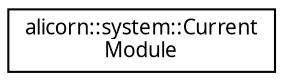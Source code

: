 digraph "Иерархия классов. Графический вид."
{
 // INTERACTIVE_SVG=YES
  edge [fontname="Verdana",fontsize="10",labelfontname="Verdana",labelfontsize="10"];
  node [fontname="Verdana",fontsize="10",shape=record];
  rankdir="LR";
  Node1 [label="alicorn::system::Current\lModule",height=0.2,width=0.4,color="black", fillcolor="white", style="filled",URL="$a00076.html",tooltip="Класс входит в Проект System   Класс получения информации о текущем модуле. "];
}
